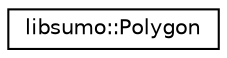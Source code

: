 digraph "Graphical Class Hierarchy"
{
  edge [fontname="Helvetica",fontsize="10",labelfontname="Helvetica",labelfontsize="10"];
  node [fontname="Helvetica",fontsize="10",shape=record];
  rankdir="LR";
  Node0 [label="libsumo::Polygon",height=0.2,width=0.4,color="black", fillcolor="white", style="filled",URL="$d1/d26/classlibsumo_1_1_polygon.html"];
}
